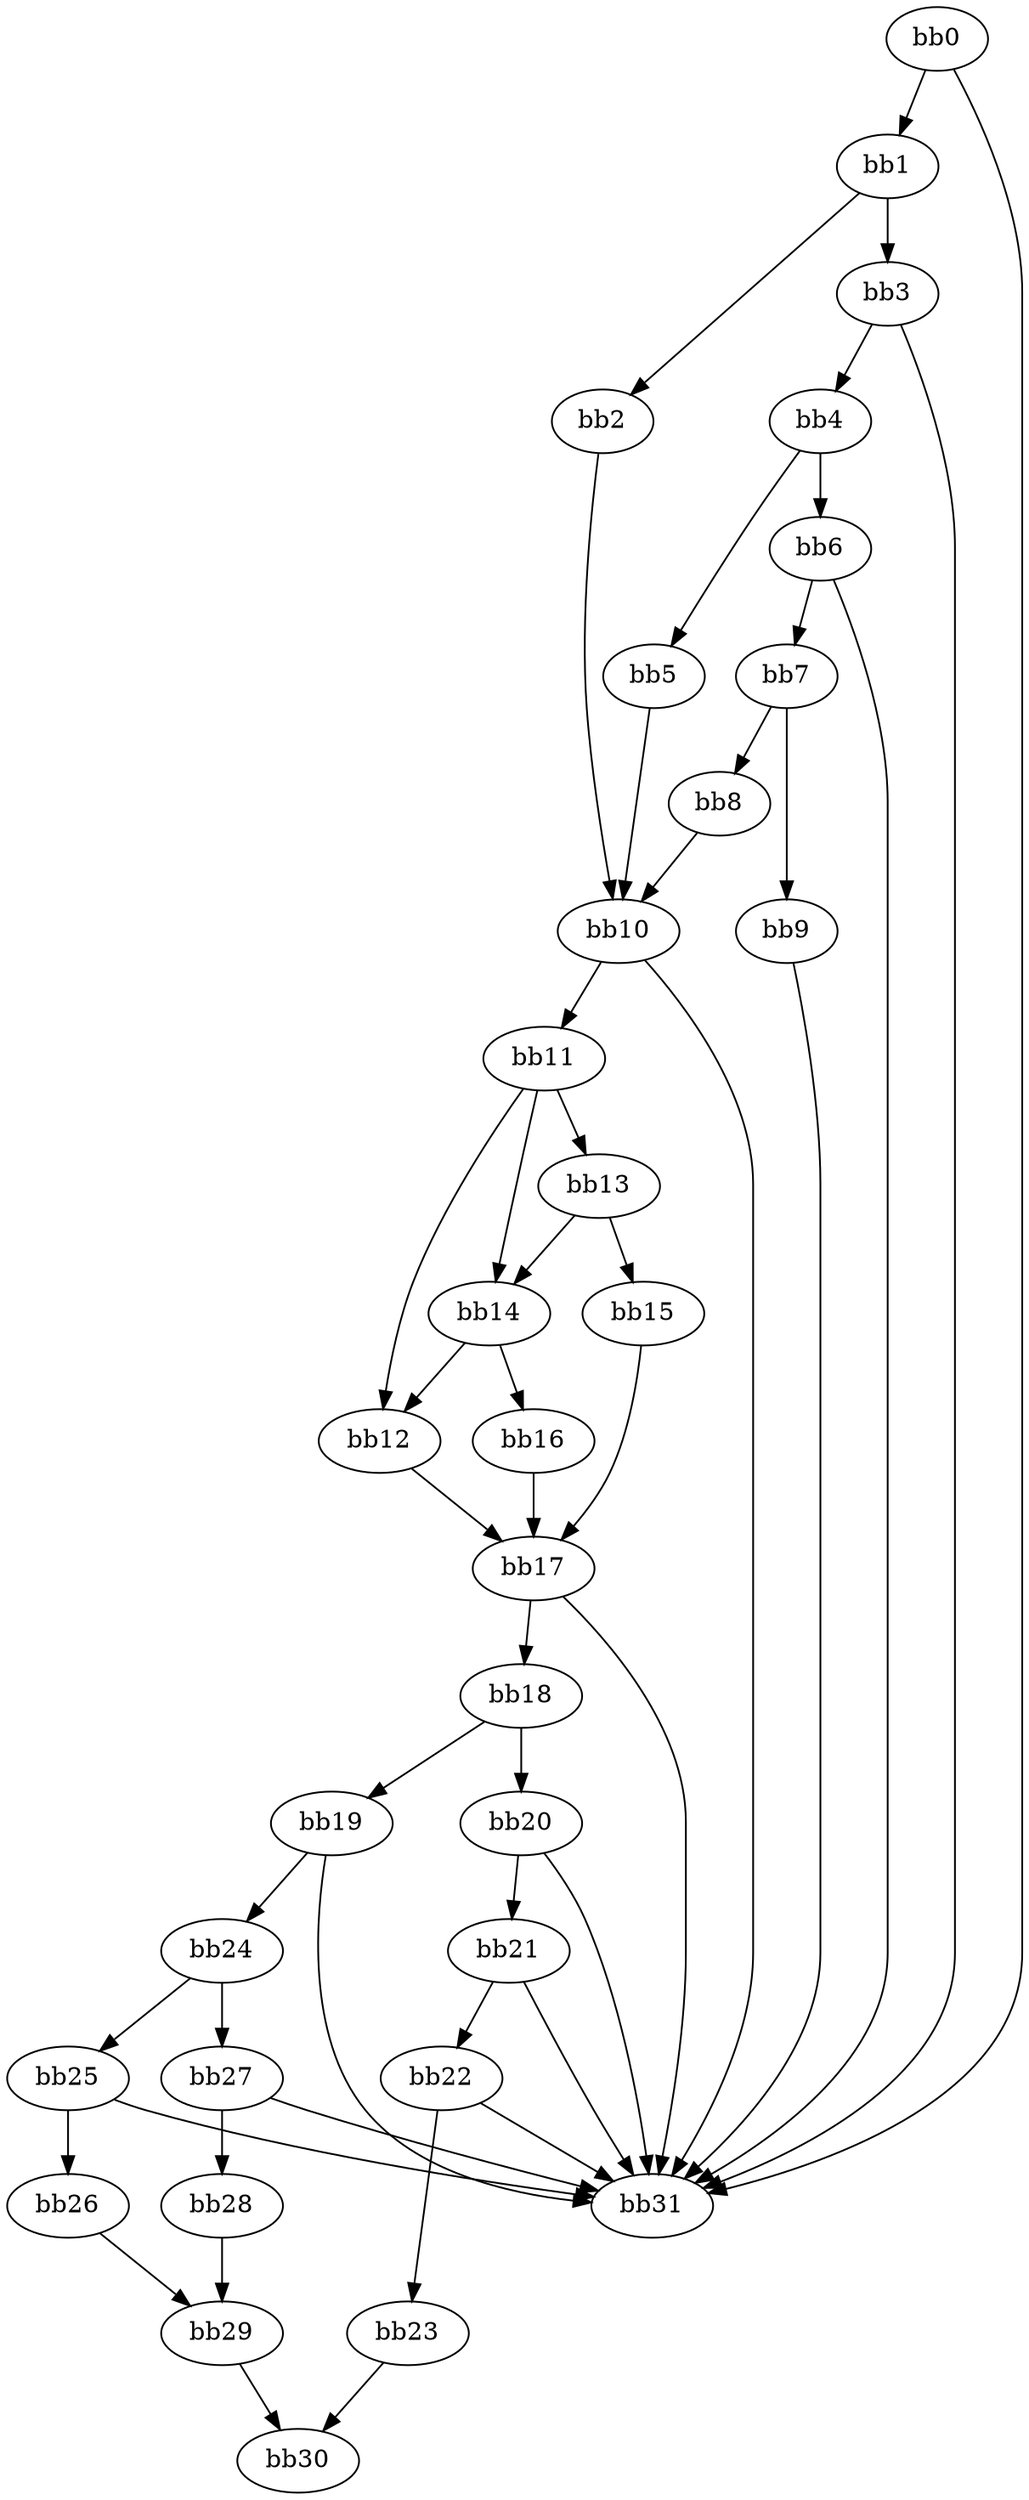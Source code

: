 digraph {
    0 [ label = "bb0\l" ]
    1 [ label = "bb1\l" ]
    2 [ label = "bb2\l" ]
    3 [ label = "bb3\l" ]
    4 [ label = "bb4\l" ]
    5 [ label = "bb5\l" ]
    6 [ label = "bb6\l" ]
    7 [ label = "bb7\l" ]
    8 [ label = "bb8\l" ]
    9 [ label = "bb9\l" ]
    10 [ label = "bb10\l" ]
    11 [ label = "bb11\l" ]
    12 [ label = "bb12\l" ]
    13 [ label = "bb13\l" ]
    14 [ label = "bb14\l" ]
    15 [ label = "bb15\l" ]
    16 [ label = "bb16\l" ]
    17 [ label = "bb17\l" ]
    18 [ label = "bb18\l" ]
    19 [ label = "bb19\l" ]
    20 [ label = "bb20\l" ]
    21 [ label = "bb21\l" ]
    22 [ label = "bb22\l" ]
    23 [ label = "bb23\l" ]
    24 [ label = "bb24\l" ]
    25 [ label = "bb25\l" ]
    26 [ label = "bb26\l" ]
    27 [ label = "bb27\l" ]
    28 [ label = "bb28\l" ]
    29 [ label = "bb29\l" ]
    30 [ label = "bb30\l" ]
    31 [ label = "bb31\l" ]
    0 -> 1 [ ]
    0 -> 31 [ ]
    1 -> 2 [ ]
    1 -> 3 [ ]
    2 -> 10 [ ]
    3 -> 4 [ ]
    3 -> 31 [ ]
    4 -> 5 [ ]
    4 -> 6 [ ]
    5 -> 10 [ ]
    6 -> 7 [ ]
    6 -> 31 [ ]
    7 -> 8 [ ]
    7 -> 9 [ ]
    8 -> 10 [ ]
    9 -> 31 [ ]
    10 -> 11 [ ]
    10 -> 31 [ ]
    11 -> 12 [ ]
    11 -> 13 [ ]
    11 -> 14 [ ]
    12 -> 17 [ ]
    13 -> 14 [ ]
    13 -> 15 [ ]
    14 -> 12 [ ]
    14 -> 16 [ ]
    15 -> 17 [ ]
    16 -> 17 [ ]
    17 -> 18 [ ]
    17 -> 31 [ ]
    18 -> 19 [ ]
    18 -> 20 [ ]
    19 -> 24 [ ]
    19 -> 31 [ ]
    20 -> 21 [ ]
    20 -> 31 [ ]
    21 -> 22 [ ]
    21 -> 31 [ ]
    22 -> 23 [ ]
    22 -> 31 [ ]
    23 -> 30 [ ]
    24 -> 25 [ ]
    24 -> 27 [ ]
    25 -> 26 [ ]
    25 -> 31 [ ]
    26 -> 29 [ ]
    27 -> 28 [ ]
    27 -> 31 [ ]
    28 -> 29 [ ]
    29 -> 30 [ ]
}

